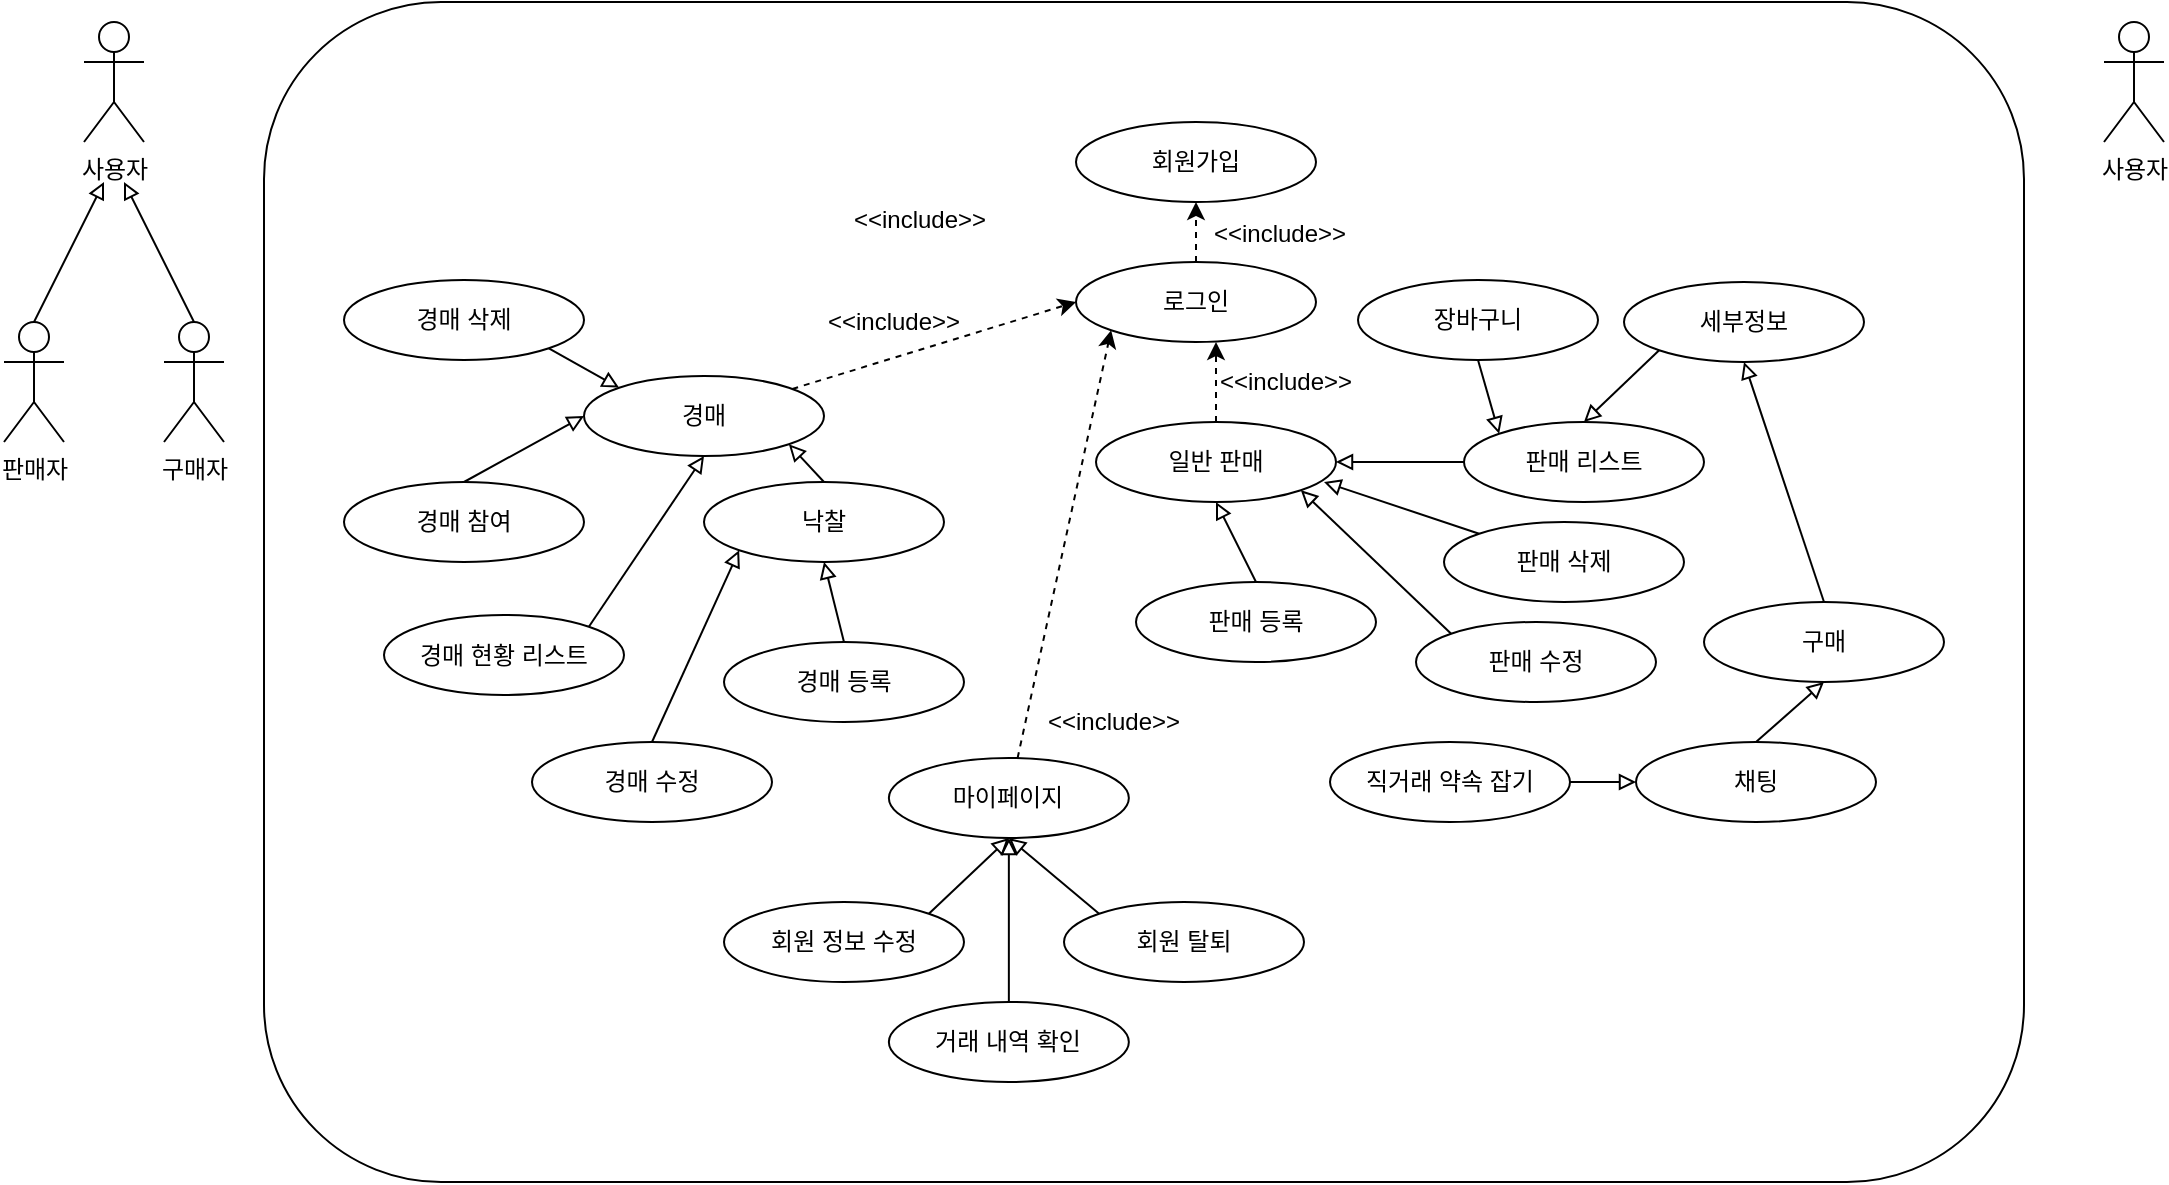 <mxfile version="14.8.0" type="github">
  <diagram id="tnOmO5F_K6ay91ntktzV" name="Page-1">
    <mxGraphModel dx="1422" dy="794" grid="1" gridSize="10" guides="1" tooltips="1" connect="1" arrows="1" fold="1" page="1" pageScale="1" pageWidth="827" pageHeight="1169" math="0" shadow="0">
      <root>
        <mxCell id="0" />
        <mxCell id="1" parent="0" />
        <mxCell id="yuPt1DAQd6iCSXwoG6E5-1" value="사용자" style="shape=umlActor;verticalLabelPosition=bottom;verticalAlign=top;html=1;outlineConnect=0;" vertex="1" parent="1">
          <mxGeometry x="1080" y="60" width="30" height="60" as="geometry" />
        </mxCell>
        <mxCell id="yuPt1DAQd6iCSXwoG6E5-2" value="사용자" style="shape=umlActor;verticalLabelPosition=bottom;verticalAlign=top;html=1;outlineConnect=0;" vertex="1" parent="1">
          <mxGeometry x="70" y="60" width="30" height="60" as="geometry" />
        </mxCell>
        <mxCell id="yuPt1DAQd6iCSXwoG6E5-19" value="판매자" style="shape=umlActor;verticalLabelPosition=bottom;verticalAlign=top;html=1;outlineConnect=0;" vertex="1" parent="1">
          <mxGeometry x="30" y="210" width="30" height="60" as="geometry" />
        </mxCell>
        <mxCell id="yuPt1DAQd6iCSXwoG6E5-20" value="구매자" style="shape=umlActor;verticalLabelPosition=bottom;verticalAlign=top;html=1;outlineConnect=0;" vertex="1" parent="1">
          <mxGeometry x="110" y="210" width="30" height="60" as="geometry" />
        </mxCell>
        <mxCell id="yuPt1DAQd6iCSXwoG6E5-24" value="" style="endArrow=block;html=1;endFill=0;exitX=0.5;exitY=0;exitDx=0;exitDy=0;exitPerimeter=0;" edge="1" parent="1" source="yuPt1DAQd6iCSXwoG6E5-19">
          <mxGeometry width="50" height="50" relative="1" as="geometry">
            <mxPoint x="50" y="180" as="sourcePoint" />
            <mxPoint x="80" y="140" as="targetPoint" />
          </mxGeometry>
        </mxCell>
        <mxCell id="yuPt1DAQd6iCSXwoG6E5-25" value="" style="endArrow=block;html=1;endFill=0;exitX=0.5;exitY=0;exitDx=0;exitDy=0;exitPerimeter=0;" edge="1" parent="1" source="yuPt1DAQd6iCSXwoG6E5-20">
          <mxGeometry width="50" height="50" relative="1" as="geometry">
            <mxPoint x="60" y="190" as="sourcePoint" />
            <mxPoint x="90" y="140" as="targetPoint" />
          </mxGeometry>
        </mxCell>
        <mxCell id="yuPt1DAQd6iCSXwoG6E5-62" value="" style="rounded=1;whiteSpace=wrap;html=1;" vertex="1" parent="1">
          <mxGeometry x="160" y="50" width="880" height="590" as="geometry" />
        </mxCell>
        <mxCell id="yuPt1DAQd6iCSXwoG6E5-63" value="로그인" style="ellipse;whiteSpace=wrap;html=1;" vertex="1" parent="1">
          <mxGeometry x="566" y="180" width="120" height="40" as="geometry" />
        </mxCell>
        <mxCell id="yuPt1DAQd6iCSXwoG6E5-64" value="회원가입" style="ellipse;whiteSpace=wrap;html=1;" vertex="1" parent="1">
          <mxGeometry x="566" y="110" width="120" height="40" as="geometry" />
        </mxCell>
        <mxCell id="yuPt1DAQd6iCSXwoG6E5-65" value="회원 정보 수정" style="ellipse;whiteSpace=wrap;html=1;" vertex="1" parent="1">
          <mxGeometry x="390" y="500" width="120" height="40" as="geometry" />
        </mxCell>
        <mxCell id="yuPt1DAQd6iCSXwoG6E5-67" value="" style="endArrow=classic;html=1;entryX=0.5;entryY=1;entryDx=0;entryDy=0;exitX=0.5;exitY=0;exitDx=0;exitDy=0;dashed=1;" edge="1" parent="1" source="yuPt1DAQd6iCSXwoG6E5-63" target="yuPt1DAQd6iCSXwoG6E5-64">
          <mxGeometry width="50" height="50" relative="1" as="geometry">
            <mxPoint x="476" y="210" as="sourcePoint" />
            <mxPoint x="576" y="210" as="targetPoint" />
          </mxGeometry>
        </mxCell>
        <mxCell id="yuPt1DAQd6iCSXwoG6E5-68" value="&amp;lt;&amp;lt;include&amp;gt;&amp;gt;" style="text;html=1;strokeColor=none;fillColor=none;align=center;verticalAlign=middle;whiteSpace=wrap;rounded=0;" vertex="1" parent="1">
          <mxGeometry x="463" y="149" width="50" height="20" as="geometry" />
        </mxCell>
        <mxCell id="yuPt1DAQd6iCSXwoG6E5-69" value="&amp;lt;&amp;lt;include&amp;gt;&amp;gt;" style="text;html=1;strokeColor=none;fillColor=none;align=center;verticalAlign=middle;whiteSpace=wrap;rounded=0;" vertex="1" parent="1">
          <mxGeometry x="643" y="156" width="50" height="20" as="geometry" />
        </mxCell>
        <mxCell id="yuPt1DAQd6iCSXwoG6E5-70" value="경매" style="ellipse;whiteSpace=wrap;html=1;" vertex="1" parent="1">
          <mxGeometry x="320" y="237" width="120" height="40" as="geometry" />
        </mxCell>
        <mxCell id="yuPt1DAQd6iCSXwoG6E5-71" value="경매 참여" style="ellipse;whiteSpace=wrap;html=1;" vertex="1" parent="1">
          <mxGeometry x="200" y="290" width="120" height="40" as="geometry" />
        </mxCell>
        <mxCell id="yuPt1DAQd6iCSXwoG6E5-72" value="경매 등록&lt;span style=&quot;color: rgba(0 , 0 , 0 , 0) ; font-family: monospace ; font-size: 0px&quot;&gt;%3CmxGraphModel%3E%3Croot%3E%3CmxCell%20id%3D%220%22%2F%3E%3CmxCell%20id%3D%221%22%20parent%3D%220%22%2F%3E%3CmxCell%20id%3D%222%22%20value%3D%22%EA%B2%BD%EB%A7%A4%22%20style%3D%22ellipse%3BwhiteSpace%3Dwrap%3Bhtml%3D1%3B%22%20vertex%3D%221%22%20parent%3D%221%22%3E%3CmxGeometry%20x%3D%22240%22%20y%3D%22240%22%20width%3D%22120%22%20height%3D%2240%22%20as%3D%22geometry%22%2F%3E%3C%2FmxCell%3E%3C%2Froot%3E%3C%2FmxGraphModel%3E&lt;/span&gt;" style="ellipse;whiteSpace=wrap;html=1;" vertex="1" parent="1">
          <mxGeometry x="390" y="370" width="120" height="40" as="geometry" />
        </mxCell>
        <mxCell id="yuPt1DAQd6iCSXwoG6E5-73" value="경매 수정&lt;span style=&quot;color: rgba(0 , 0 , 0 , 0) ; font-family: monospace ; font-size: 0px&quot;&gt;3CmxGraphModel%3E%3Croot%3E%3CmxCell%20id%3D%220%22%2F%3E%3CmxCell%20id%3D%221%22%20parent%3D%220%22%2F%3E%3CmxCell%20id%3D%222%22%20value%3D%22%EA%B2%BD%EB%A7%A4%22%20style%3D%22ellipse%3BwhiteSpace%3Dwrap%3Bhtml%3D1%3B%22%20vertex%3D%221%22%20parent%3D%221%22%3E%3CmxGeometry%20x%3D%22240%22%20y%3D%22240%22%20width%3D%22120%22%20height%3D%2240%22%20as%3D%22geometry%22%2F%3E%3C%2FmxCell%3E%3C%2Froot%3E%3C%2FmxGraphModel%3E&lt;/span&gt;" style="ellipse;whiteSpace=wrap;html=1;" vertex="1" parent="1">
          <mxGeometry x="294" y="420" width="120" height="40" as="geometry" />
        </mxCell>
        <mxCell id="yuPt1DAQd6iCSXwoG6E5-74" value="" style="endArrow=block;html=1;exitX=0.5;exitY=0;exitDx=0;exitDy=0;endFill=0;entryX=0;entryY=0.5;entryDx=0;entryDy=0;" edge="1" parent="1" source="yuPt1DAQd6iCSXwoG6E5-71" target="yuPt1DAQd6iCSXwoG6E5-70">
          <mxGeometry width="50" height="50" relative="1" as="geometry">
            <mxPoint x="370" y="230" as="sourcePoint" />
            <mxPoint x="278" y="290" as="targetPoint" />
          </mxGeometry>
        </mxCell>
        <mxCell id="yuPt1DAQd6iCSXwoG6E5-75" value="" style="endArrow=block;html=1;exitX=0.5;exitY=0;exitDx=0;exitDy=0;entryX=0;entryY=1;entryDx=0;entryDy=0;endFill=0;" edge="1" parent="1" source="yuPt1DAQd6iCSXwoG6E5-73" target="yuPt1DAQd6iCSXwoG6E5-98">
          <mxGeometry width="50" height="50" relative="1" as="geometry">
            <mxPoint x="362.426" y="395.858" as="sourcePoint" />
            <mxPoint x="380" y="370" as="targetPoint" />
          </mxGeometry>
        </mxCell>
        <mxCell id="yuPt1DAQd6iCSXwoG6E5-76" value="" style="endArrow=block;html=1;exitX=0.5;exitY=0;exitDx=0;exitDy=0;endFill=0;entryX=0.5;entryY=1;entryDx=0;entryDy=0;" edge="1" parent="1" source="yuPt1DAQd6iCSXwoG6E5-72" target="yuPt1DAQd6iCSXwoG6E5-98">
          <mxGeometry width="50" height="50" relative="1" as="geometry">
            <mxPoint x="337.426" y="544.718" as="sourcePoint" />
            <mxPoint x="387.426" y="410.002" as="targetPoint" />
          </mxGeometry>
        </mxCell>
        <mxCell id="yuPt1DAQd6iCSXwoG6E5-77" value="일반 판매" style="ellipse;whiteSpace=wrap;html=1;" vertex="1" parent="1">
          <mxGeometry x="576" y="260" width="120" height="40" as="geometry" />
        </mxCell>
        <mxCell id="yuPt1DAQd6iCSXwoG6E5-78" value="" style="endArrow=classic;html=1;entryX=0;entryY=0.5;entryDx=0;entryDy=0;dashed=1;" edge="1" parent="1" source="yuPt1DAQd6iCSXwoG6E5-70" target="yuPt1DAQd6iCSXwoG6E5-63">
          <mxGeometry width="50" height="50" relative="1" as="geometry">
            <mxPoint x="440" y="137" as="sourcePoint" />
            <mxPoint x="696" y="207" as="targetPoint" />
          </mxGeometry>
        </mxCell>
        <mxCell id="yuPt1DAQd6iCSXwoG6E5-79" value="" style="endArrow=classic;html=1;dashed=1;exitX=0.5;exitY=0;exitDx=0;exitDy=0;" edge="1" parent="1" source="yuPt1DAQd6iCSXwoG6E5-77">
          <mxGeometry width="50" height="50" relative="1" as="geometry">
            <mxPoint x="496.729" y="259.32" as="sourcePoint" />
            <mxPoint x="636" y="220" as="targetPoint" />
          </mxGeometry>
        </mxCell>
        <mxCell id="yuPt1DAQd6iCSXwoG6E5-80" value="&amp;lt;&amp;lt;include&amp;gt;&amp;gt;" style="text;html=1;strokeColor=none;fillColor=none;align=center;verticalAlign=middle;whiteSpace=wrap;rounded=0;" vertex="1" parent="1">
          <mxGeometry x="646" y="230" width="50" height="20" as="geometry" />
        </mxCell>
        <mxCell id="yuPt1DAQd6iCSXwoG6E5-81" value="&amp;lt;&amp;lt;include&amp;gt;&amp;gt;" style="text;html=1;strokeColor=none;fillColor=none;align=center;verticalAlign=middle;whiteSpace=wrap;rounded=0;" vertex="1" parent="1">
          <mxGeometry x="450" y="200" width="50" height="20" as="geometry" />
        </mxCell>
        <mxCell id="yuPt1DAQd6iCSXwoG6E5-82" value="판매 등록" style="ellipse;whiteSpace=wrap;html=1;" vertex="1" parent="1">
          <mxGeometry x="596" y="340" width="120" height="40" as="geometry" />
        </mxCell>
        <mxCell id="yuPt1DAQd6iCSXwoG6E5-83" value="" style="endArrow=block;html=1;exitX=0.5;exitY=0;exitDx=0;exitDy=0;endFill=0;entryX=0.5;entryY=1;entryDx=0;entryDy=0;" edge="1" parent="1" source="yuPt1DAQd6iCSXwoG6E5-82" target="yuPt1DAQd6iCSXwoG6E5-77">
          <mxGeometry width="50" height="50" relative="1" as="geometry">
            <mxPoint x="756" y="245.86" as="sourcePoint" />
            <mxPoint x="653.574" y="300.002" as="targetPoint" />
          </mxGeometry>
        </mxCell>
        <mxCell id="yuPt1DAQd6iCSXwoG6E5-84" value="구매" style="ellipse;whiteSpace=wrap;html=1;" vertex="1" parent="1">
          <mxGeometry x="880" y="350" width="120" height="40" as="geometry" />
        </mxCell>
        <mxCell id="yuPt1DAQd6iCSXwoG6E5-85" value="" style="endArrow=block;html=1;exitX=0.5;exitY=0;exitDx=0;exitDy=0;endFill=0;entryX=0.5;entryY=1;entryDx=0;entryDy=0;" edge="1" parent="1" source="yuPt1DAQd6iCSXwoG6E5-84" target="yuPt1DAQd6iCSXwoG6E5-104">
          <mxGeometry width="50" height="50" relative="1" as="geometry">
            <mxPoint x="580" y="390" as="sourcePoint" />
            <mxPoint x="900" y="250" as="targetPoint" />
          </mxGeometry>
        </mxCell>
        <mxCell id="yuPt1DAQd6iCSXwoG6E5-86" value="채팅" style="ellipse;whiteSpace=wrap;html=1;" vertex="1" parent="1">
          <mxGeometry x="846" y="420" width="120" height="40" as="geometry" />
        </mxCell>
        <mxCell id="yuPt1DAQd6iCSXwoG6E5-87" value="" style="endArrow=block;html=1;exitX=0.5;exitY=0;exitDx=0;exitDy=0;endFill=0;entryX=0.5;entryY=1;entryDx=0;entryDy=0;" edge="1" parent="1" source="yuPt1DAQd6iCSXwoG6E5-86" target="yuPt1DAQd6iCSXwoG6E5-84">
          <mxGeometry width="50" height="50" relative="1" as="geometry">
            <mxPoint x="1006" y="335.86" as="sourcePoint" />
            <mxPoint x="886" y="390" as="targetPoint" />
          </mxGeometry>
        </mxCell>
        <mxCell id="yuPt1DAQd6iCSXwoG6E5-88" value="판매 수정" style="ellipse;whiteSpace=wrap;html=1;" vertex="1" parent="1">
          <mxGeometry x="736" y="360" width="120" height="40" as="geometry" />
        </mxCell>
        <mxCell id="yuPt1DAQd6iCSXwoG6E5-89" value="" style="endArrow=block;html=1;exitX=0;exitY=0;exitDx=0;exitDy=0;endFill=0;entryX=1;entryY=1;entryDx=0;entryDy=0;" edge="1" parent="1" source="yuPt1DAQd6iCSXwoG6E5-88" target="yuPt1DAQd6iCSXwoG6E5-77">
          <mxGeometry width="50" height="50" relative="1" as="geometry">
            <mxPoint x="816" y="225.86" as="sourcePoint" />
            <mxPoint x="696" y="280" as="targetPoint" />
          </mxGeometry>
        </mxCell>
        <mxCell id="yuPt1DAQd6iCSXwoG6E5-90" value="경매 삭제" style="ellipse;whiteSpace=wrap;html=1;" vertex="1" parent="1">
          <mxGeometry x="200" y="189" width="120" height="40" as="geometry" />
        </mxCell>
        <mxCell id="yuPt1DAQd6iCSXwoG6E5-91" value="" style="endArrow=block;html=1;exitX=1;exitY=1;exitDx=0;exitDy=0;endFill=0;entryX=0;entryY=0;entryDx=0;entryDy=0;" edge="1" parent="1" source="yuPt1DAQd6iCSXwoG6E5-90" target="yuPt1DAQd6iCSXwoG6E5-70">
          <mxGeometry width="50" height="50" relative="1" as="geometry">
            <mxPoint x="370" y="101.86" as="sourcePoint" />
            <mxPoint x="250" y="156" as="targetPoint" />
          </mxGeometry>
        </mxCell>
        <mxCell id="yuPt1DAQd6iCSXwoG6E5-92" value="판매 삭제" style="ellipse;whiteSpace=wrap;html=1;" vertex="1" parent="1">
          <mxGeometry x="750" y="310" width="120" height="40" as="geometry" />
        </mxCell>
        <mxCell id="yuPt1DAQd6iCSXwoG6E5-93" value="" style="endArrow=block;html=1;exitX=0;exitY=0;exitDx=0;exitDy=0;endFill=0;" edge="1" parent="1" source="yuPt1DAQd6iCSXwoG6E5-92">
          <mxGeometry width="50" height="50" relative="1" as="geometry">
            <mxPoint x="886" y="165.86" as="sourcePoint" />
            <mxPoint x="690" y="290" as="targetPoint" />
          </mxGeometry>
        </mxCell>
        <mxCell id="yuPt1DAQd6iCSXwoG6E5-94" value="장바구니" style="ellipse;whiteSpace=wrap;html=1;" vertex="1" parent="1">
          <mxGeometry x="707" y="189" width="120" height="40" as="geometry" />
        </mxCell>
        <mxCell id="yuPt1DAQd6iCSXwoG6E5-95" value="" style="endArrow=block;html=1;exitX=0.5;exitY=1;exitDx=0;exitDy=0;endFill=0;entryX=0;entryY=0;entryDx=0;entryDy=0;" edge="1" parent="1" source="yuPt1DAQd6iCSXwoG6E5-94" target="yuPt1DAQd6iCSXwoG6E5-102">
          <mxGeometry width="50" height="50" relative="1" as="geometry">
            <mxPoint x="896" y="101.86" as="sourcePoint" />
            <mxPoint x="690" y="280" as="targetPoint" />
          </mxGeometry>
        </mxCell>
        <mxCell id="yuPt1DAQd6iCSXwoG6E5-96" value="직거래 약속 잡기" style="ellipse;whiteSpace=wrap;html=1;" vertex="1" parent="1">
          <mxGeometry x="693" y="420" width="120" height="40" as="geometry" />
        </mxCell>
        <mxCell id="yuPt1DAQd6iCSXwoG6E5-97" value="" style="endArrow=block;html=1;exitX=1;exitY=0.5;exitDx=0;exitDy=0;endFill=0;entryX=0;entryY=0.5;entryDx=0;entryDy=0;" edge="1" parent="1" source="yuPt1DAQd6iCSXwoG6E5-96" target="yuPt1DAQd6iCSXwoG6E5-86">
          <mxGeometry width="50" height="50" relative="1" as="geometry">
            <mxPoint x="1066" y="355.86" as="sourcePoint" />
            <mxPoint x="876" y="470" as="targetPoint" />
          </mxGeometry>
        </mxCell>
        <mxCell id="yuPt1DAQd6iCSXwoG6E5-98" value="낙찰" style="ellipse;whiteSpace=wrap;html=1;" vertex="1" parent="1">
          <mxGeometry x="380" y="290" width="120" height="40" as="geometry" />
        </mxCell>
        <mxCell id="yuPt1DAQd6iCSXwoG6E5-99" value="" style="endArrow=block;html=1;exitX=0.5;exitY=0;exitDx=0;exitDy=0;endFill=0;entryX=1;entryY=1;entryDx=0;entryDy=0;" edge="1" parent="1" source="yuPt1DAQd6iCSXwoG6E5-98" target="yuPt1DAQd6iCSXwoG6E5-70">
          <mxGeometry width="50" height="50" relative="1" as="geometry">
            <mxPoint x="372.426" y="405.858" as="sourcePoint" />
            <mxPoint x="430" y="277" as="targetPoint" />
          </mxGeometry>
        </mxCell>
        <mxCell id="yuPt1DAQd6iCSXwoG6E5-100" value="경매 현황 리스트" style="ellipse;whiteSpace=wrap;html=1;" vertex="1" parent="1">
          <mxGeometry x="220" y="356.5" width="120" height="40" as="geometry" />
        </mxCell>
        <mxCell id="yuPt1DAQd6iCSXwoG6E5-101" value="" style="endArrow=block;html=1;exitX=1;exitY=0;exitDx=0;exitDy=0;endFill=0;entryX=0.5;entryY=1;entryDx=0;entryDy=0;" edge="1" parent="1" source="yuPt1DAQd6iCSXwoG6E5-100" target="yuPt1DAQd6iCSXwoG6E5-70">
          <mxGeometry width="50" height="50" relative="1" as="geometry">
            <mxPoint x="390" y="296.5" as="sourcePoint" />
            <mxPoint x="380" y="280" as="targetPoint" />
          </mxGeometry>
        </mxCell>
        <mxCell id="yuPt1DAQd6iCSXwoG6E5-102" value="판매 리스트" style="ellipse;whiteSpace=wrap;html=1;" vertex="1" parent="1">
          <mxGeometry x="760" y="260" width="120" height="40" as="geometry" />
        </mxCell>
        <mxCell id="yuPt1DAQd6iCSXwoG6E5-103" value="" style="endArrow=block;html=1;exitX=0;exitY=0.5;exitDx=0;exitDy=0;endFill=0;entryX=1;entryY=0.5;entryDx=0;entryDy=0;" edge="1" parent="1" source="yuPt1DAQd6iCSXwoG6E5-102" target="yuPt1DAQd6iCSXwoG6E5-77">
          <mxGeometry width="50" height="50" relative="1" as="geometry">
            <mxPoint x="870" y="38.86" as="sourcePoint" />
            <mxPoint x="700" y="284" as="targetPoint" />
          </mxGeometry>
        </mxCell>
        <mxCell id="yuPt1DAQd6iCSXwoG6E5-104" value="세부정보" style="ellipse;whiteSpace=wrap;html=1;" vertex="1" parent="1">
          <mxGeometry x="840" y="190" width="120" height="40" as="geometry" />
        </mxCell>
        <mxCell id="yuPt1DAQd6iCSXwoG6E5-105" value="" style="endArrow=block;html=1;exitX=0;exitY=1;exitDx=0;exitDy=0;endFill=0;entryX=0.5;entryY=0;entryDx=0;entryDy=0;" edge="1" parent="1" source="yuPt1DAQd6iCSXwoG6E5-104" target="yuPt1DAQd6iCSXwoG6E5-102">
          <mxGeometry width="50" height="50" relative="1" as="geometry">
            <mxPoint x="1029" y="121.86" as="sourcePoint" />
            <mxPoint x="910.574" y="285.858" as="targetPoint" />
          </mxGeometry>
        </mxCell>
        <mxCell id="yuPt1DAQd6iCSXwoG6E5-106" value="마이페이지" style="ellipse;whiteSpace=wrap;html=1;" vertex="1" parent="1">
          <mxGeometry x="472.43" y="428" width="120" height="40" as="geometry" />
        </mxCell>
        <mxCell id="yuPt1DAQd6iCSXwoG6E5-107" value="" style="endArrow=classic;html=1;entryX=0;entryY=1;entryDx=0;entryDy=0;dashed=1;" edge="1" parent="1" source="yuPt1DAQd6iCSXwoG6E5-106" target="yuPt1DAQd6iCSXwoG6E5-63">
          <mxGeometry width="50" height="50" relative="1" as="geometry">
            <mxPoint x="592.43" y="328" as="sourcePoint" />
            <mxPoint x="736.004" y="405.142" as="targetPoint" />
          </mxGeometry>
        </mxCell>
        <mxCell id="yuPt1DAQd6iCSXwoG6E5-108" value="&amp;lt;&amp;lt;include&amp;gt;&amp;gt;" style="text;html=1;strokeColor=none;fillColor=none;align=center;verticalAlign=middle;whiteSpace=wrap;rounded=0;" vertex="1" parent="1">
          <mxGeometry x="560" y="400" width="50" height="20" as="geometry" />
        </mxCell>
        <mxCell id="yuPt1DAQd6iCSXwoG6E5-109" value="" style="endArrow=block;html=1;exitX=1;exitY=0;exitDx=0;exitDy=0;endFill=0;entryX=0.5;entryY=1;entryDx=0;entryDy=0;" edge="1" parent="1" source="yuPt1DAQd6iCSXwoG6E5-65" target="yuPt1DAQd6iCSXwoG6E5-106">
          <mxGeometry width="50" height="50" relative="1" as="geometry">
            <mxPoint x="460" y="380" as="sourcePoint" />
            <mxPoint x="450" y="340" as="targetPoint" />
          </mxGeometry>
        </mxCell>
        <mxCell id="yuPt1DAQd6iCSXwoG6E5-110" value="거래 내역 확인" style="ellipse;whiteSpace=wrap;html=1;" vertex="1" parent="1">
          <mxGeometry x="472.43" y="550" width="120" height="40" as="geometry" />
        </mxCell>
        <mxCell id="yuPt1DAQd6iCSXwoG6E5-111" value="" style="endArrow=block;html=1;exitX=0.5;exitY=0;exitDx=0;exitDy=0;endFill=0;entryX=0.5;entryY=1;entryDx=0;entryDy=0;" edge="1" parent="1" source="yuPt1DAQd6iCSXwoG6E5-110" target="yuPt1DAQd6iCSXwoG6E5-106">
          <mxGeometry width="50" height="50" relative="1" as="geometry">
            <mxPoint x="470" y="390" as="sourcePoint" />
            <mxPoint x="542.43" y="478" as="targetPoint" />
          </mxGeometry>
        </mxCell>
        <mxCell id="yuPt1DAQd6iCSXwoG6E5-112" value="회원 탈퇴" style="ellipse;whiteSpace=wrap;html=1;" vertex="1" parent="1">
          <mxGeometry x="560" y="500" width="120" height="40" as="geometry" />
        </mxCell>
        <mxCell id="yuPt1DAQd6iCSXwoG6E5-113" value="" style="endArrow=block;html=1;exitX=0;exitY=0;exitDx=0;exitDy=0;endFill=0;entryX=0.5;entryY=1;entryDx=0;entryDy=0;" edge="1" parent="1" source="yuPt1DAQd6iCSXwoG6E5-112" target="yuPt1DAQd6iCSXwoG6E5-106">
          <mxGeometry width="50" height="50" relative="1" as="geometry">
            <mxPoint x="720" y="390" as="sourcePoint" />
            <mxPoint x="792.43" y="478" as="targetPoint" />
          </mxGeometry>
        </mxCell>
      </root>
    </mxGraphModel>
  </diagram>
</mxfile>
